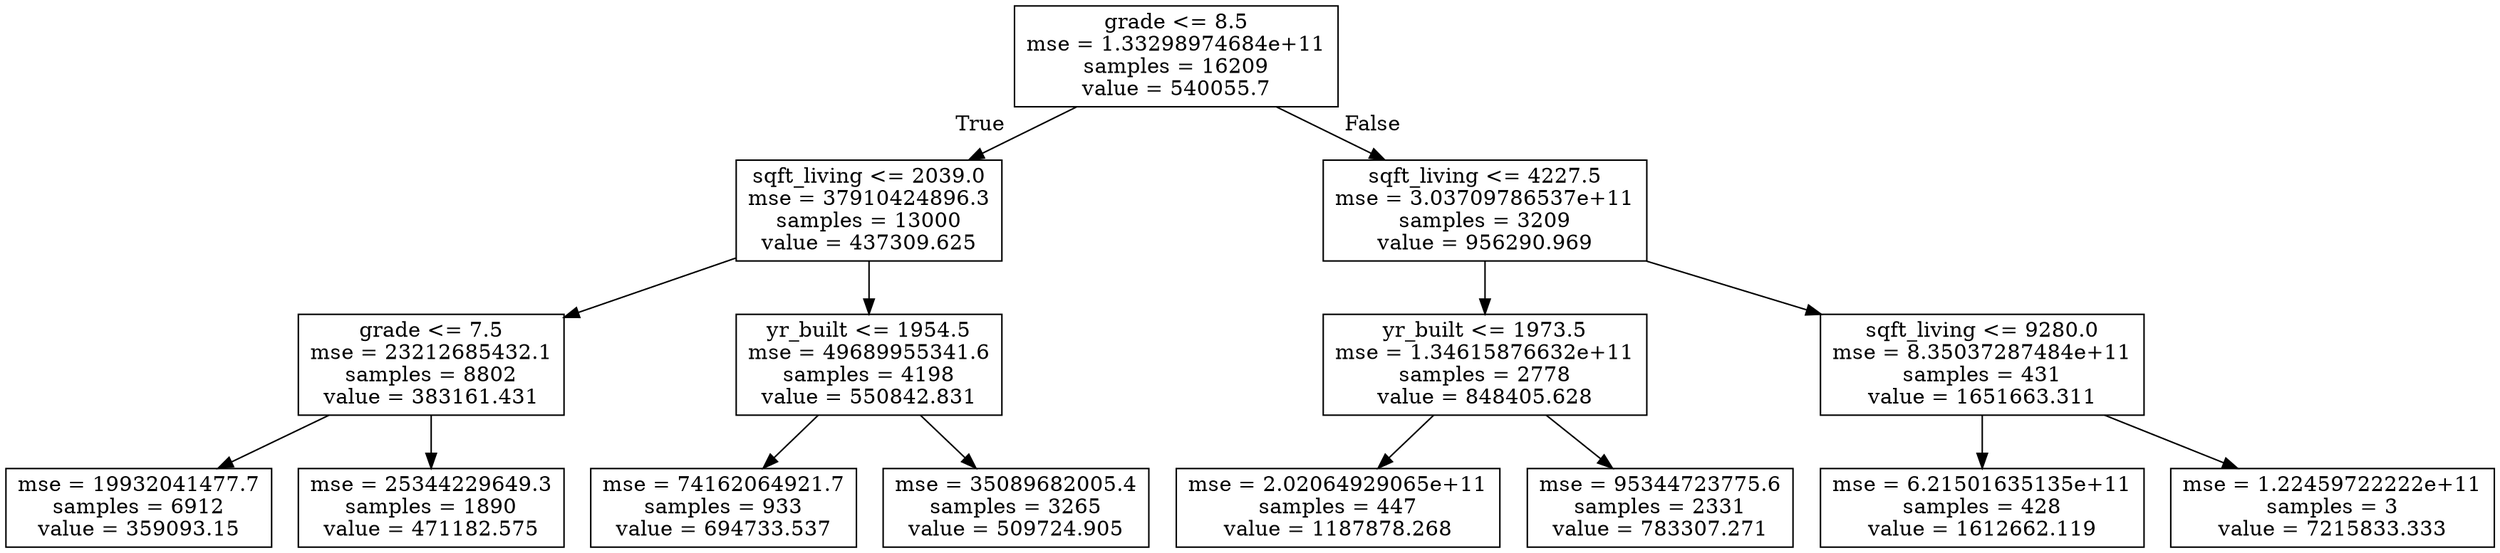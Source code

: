 digraph Tree {
node [shape=box] ;
0 [label="grade <= 8.5\nmse = 1.33298974684e+11\nsamples = 16209\nvalue = 540055.7"] ;
1 [label="sqft_living <= 2039.0\nmse = 37910424896.3\nsamples = 13000\nvalue = 437309.625"] ;
0 -> 1 [labeldistance=2.5, labelangle=45, headlabel="True"] ;
2 [label="grade <= 7.5\nmse = 23212685432.1\nsamples = 8802\nvalue = 383161.431"] ;
1 -> 2 ;
3 [label="mse = 19932041477.7\nsamples = 6912\nvalue = 359093.15"] ;
2 -> 3 ;
4 [label="mse = 25344229649.3\nsamples = 1890\nvalue = 471182.575"] ;
2 -> 4 ;
5 [label="yr_built <= 1954.5\nmse = 49689955341.6\nsamples = 4198\nvalue = 550842.831"] ;
1 -> 5 ;
6 [label="mse = 74162064921.7\nsamples = 933\nvalue = 694733.537"] ;
5 -> 6 ;
7 [label="mse = 35089682005.4\nsamples = 3265\nvalue = 509724.905"] ;
5 -> 7 ;
8 [label="sqft_living <= 4227.5\nmse = 3.03709786537e+11\nsamples = 3209\nvalue = 956290.969"] ;
0 -> 8 [labeldistance=2.5, labelangle=-45, headlabel="False"] ;
9 [label="yr_built <= 1973.5\nmse = 1.34615876632e+11\nsamples = 2778\nvalue = 848405.628"] ;
8 -> 9 ;
10 [label="mse = 2.02064929065e+11\nsamples = 447\nvalue = 1187878.268"] ;
9 -> 10 ;
11 [label="mse = 95344723775.6\nsamples = 2331\nvalue = 783307.271"] ;
9 -> 11 ;
12 [label="sqft_living <= 9280.0\nmse = 8.35037287484e+11\nsamples = 431\nvalue = 1651663.311"] ;
8 -> 12 ;
13 [label="mse = 6.21501635135e+11\nsamples = 428\nvalue = 1612662.119"] ;
12 -> 13 ;
14 [label="mse = 1.22459722222e+11\nsamples = 3\nvalue = 7215833.333"] ;
12 -> 14 ;
}